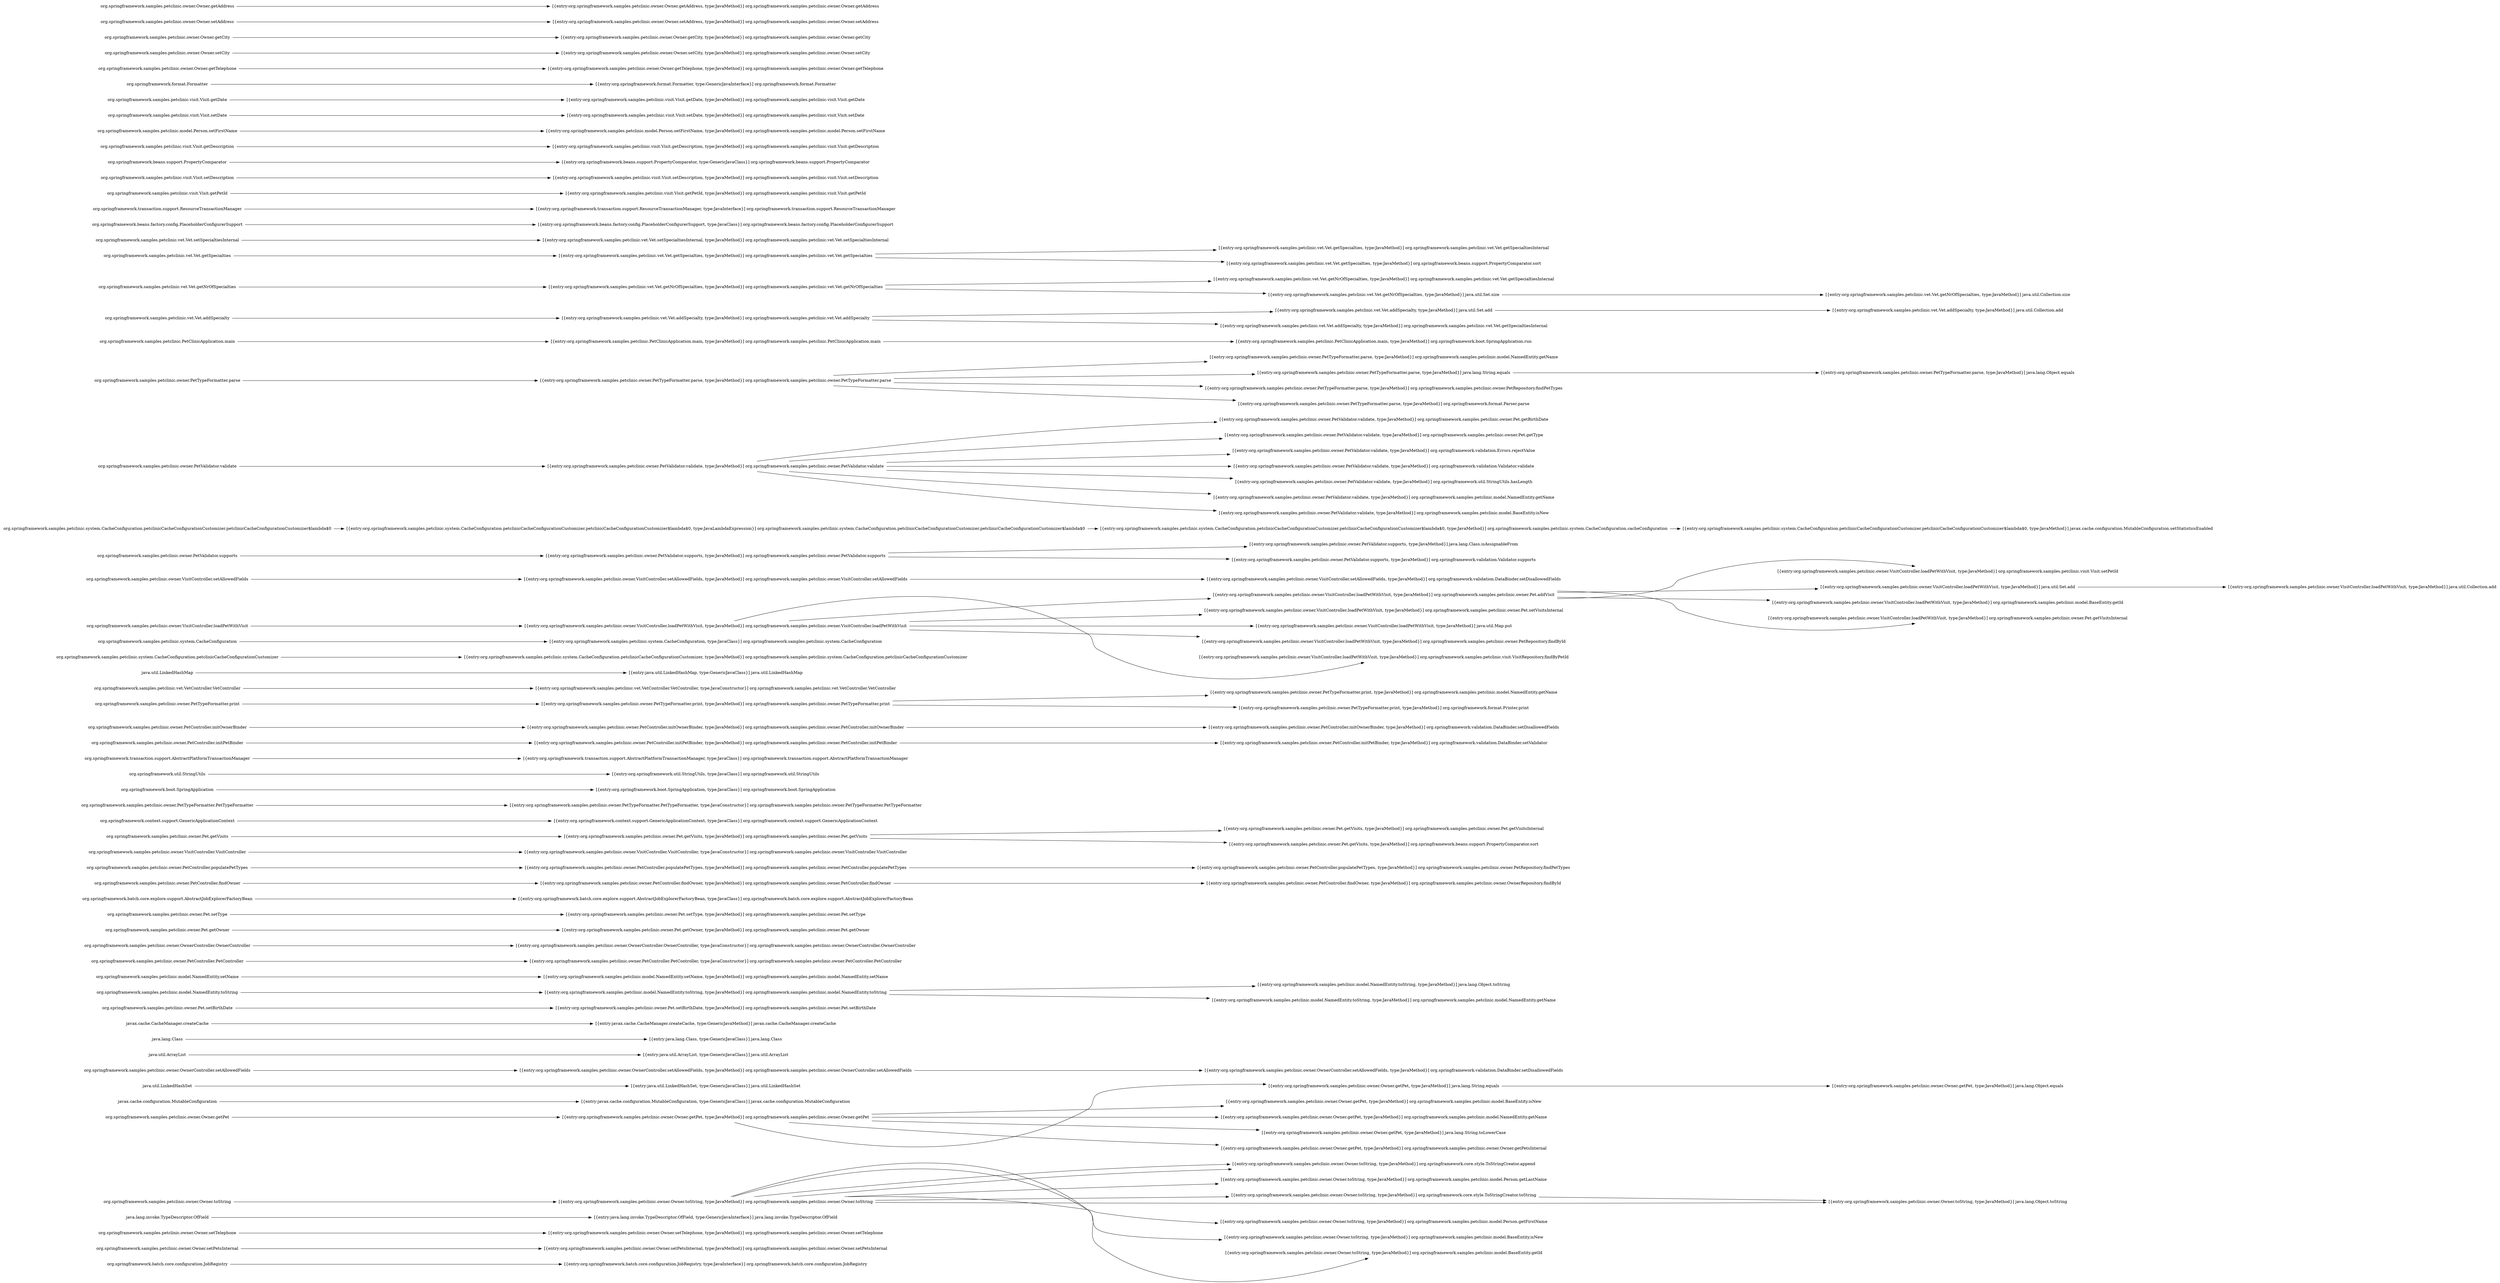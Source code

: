 digraph {
rankdir=LR
node[shape=plaintext]
"org.springframework.batch.core.configuration.JobRegistry" -> "[{entry:org.springframework.batch.core.configuration.JobRegistry, type:JavaInterface}] org.springframework.batch.core.configuration.JobRegistry"
"org.springframework.samples.petclinic.owner.Owner.setPetsInternal" -> "[{entry:org.springframework.samples.petclinic.owner.Owner.setPetsInternal, type:JavaMethod}] org.springframework.samples.petclinic.owner.Owner.setPetsInternal"
"org.springframework.samples.petclinic.owner.Owner.setTelephone" -> "[{entry:org.springframework.samples.petclinic.owner.Owner.setTelephone, type:JavaMethod}] org.springframework.samples.petclinic.owner.Owner.setTelephone"
"java.lang.invoke.TypeDescriptor.OfField" -> "[{entry:java.lang.invoke.TypeDescriptor.OfField, type:GenericJavaInterface}] java.lang.invoke.TypeDescriptor.OfField"
"org.springframework.samples.petclinic.owner.Owner.toString" -> "[{entry:org.springframework.samples.petclinic.owner.Owner.toString, type:JavaMethod}] org.springframework.samples.petclinic.owner.Owner.toString"
"[{entry:org.springframework.samples.petclinic.owner.Owner.toString, type:JavaMethod}] org.springframework.samples.petclinic.owner.Owner.toString" -> "[{entry:org.springframework.samples.petclinic.owner.Owner.toString, type:JavaMethod}] org.springframework.core.style.ToStringCreator.append"
"[{entry:org.springframework.samples.petclinic.owner.Owner.toString, type:JavaMethod}] org.springframework.samples.petclinic.owner.Owner.toString" -> "[{entry:org.springframework.samples.petclinic.owner.Owner.toString, type:JavaMethod}] org.springframework.samples.petclinic.model.Person.getLastName"
"[{entry:org.springframework.samples.petclinic.owner.Owner.toString, type:JavaMethod}] org.springframework.samples.petclinic.owner.Owner.toString" -> "[{entry:org.springframework.samples.petclinic.owner.Owner.toString, type:JavaMethod}] org.springframework.core.style.ToStringCreator.append"
"[{entry:org.springframework.samples.petclinic.owner.Owner.toString, type:JavaMethod}] org.springframework.core.style.ToStringCreator.toString" -> "[{entry:org.springframework.samples.petclinic.owner.Owner.toString, type:JavaMethod}] java.lang.Object.toString"
"[{entry:org.springframework.samples.petclinic.owner.Owner.toString, type:JavaMethod}] org.springframework.samples.petclinic.owner.Owner.toString" -> "[{entry:org.springframework.samples.petclinic.owner.Owner.toString, type:JavaMethod}] org.springframework.samples.petclinic.model.Person.getFirstName"
"[{entry:org.springframework.samples.petclinic.owner.Owner.toString, type:JavaMethod}] org.springframework.samples.petclinic.owner.Owner.toString" -> "[{entry:org.springframework.samples.petclinic.owner.Owner.toString, type:JavaMethod}] java.lang.Object.toString"
"[{entry:org.springframework.samples.petclinic.owner.Owner.toString, type:JavaMethod}] org.springframework.samples.petclinic.owner.Owner.toString" -> "[{entry:org.springframework.samples.petclinic.owner.Owner.toString, type:JavaMethod}] org.springframework.samples.petclinic.model.BaseEntity.isNew"
"[{entry:org.springframework.samples.petclinic.owner.Owner.toString, type:JavaMethod}] org.springframework.samples.petclinic.owner.Owner.toString" -> "[{entry:org.springframework.samples.petclinic.owner.Owner.toString, type:JavaMethod}] org.springframework.core.style.ToStringCreator.toString"
"[{entry:org.springframework.samples.petclinic.owner.Owner.toString, type:JavaMethod}] org.springframework.samples.petclinic.owner.Owner.toString" -> "[{entry:org.springframework.samples.petclinic.owner.Owner.toString, type:JavaMethod}] org.springframework.samples.petclinic.model.BaseEntity.getId"
"org.springframework.samples.petclinic.owner.Owner.getPet" -> "[{entry:org.springframework.samples.petclinic.owner.Owner.getPet, type:JavaMethod}] org.springframework.samples.petclinic.owner.Owner.getPet"
"[{entry:org.springframework.samples.petclinic.owner.Owner.getPet, type:JavaMethod}] java.lang.String.equals" -> "[{entry:org.springframework.samples.petclinic.owner.Owner.getPet, type:JavaMethod}] java.lang.Object.equals"
"[{entry:org.springframework.samples.petclinic.owner.Owner.getPet, type:JavaMethod}] org.springframework.samples.petclinic.owner.Owner.getPet" -> "[{entry:org.springframework.samples.petclinic.owner.Owner.getPet, type:JavaMethod}] org.springframework.samples.petclinic.model.BaseEntity.isNew"
"[{entry:org.springframework.samples.petclinic.owner.Owner.getPet, type:JavaMethod}] org.springframework.samples.petclinic.owner.Owner.getPet" -> "[{entry:org.springframework.samples.petclinic.owner.Owner.getPet, type:JavaMethod}] org.springframework.samples.petclinic.model.NamedEntity.getName"
"[{entry:org.springframework.samples.petclinic.owner.Owner.getPet, type:JavaMethod}] org.springframework.samples.petclinic.owner.Owner.getPet" -> "[{entry:org.springframework.samples.petclinic.owner.Owner.getPet, type:JavaMethod}] java.lang.String.toLowerCase"
"[{entry:org.springframework.samples.petclinic.owner.Owner.getPet, type:JavaMethod}] org.springframework.samples.petclinic.owner.Owner.getPet" -> "[{entry:org.springframework.samples.petclinic.owner.Owner.getPet, type:JavaMethod}] java.lang.String.equals"
"[{entry:org.springframework.samples.petclinic.owner.Owner.getPet, type:JavaMethod}] org.springframework.samples.petclinic.owner.Owner.getPet" -> "[{entry:org.springframework.samples.petclinic.owner.Owner.getPet, type:JavaMethod}] org.springframework.samples.petclinic.owner.Owner.getPetsInternal"
"javax.cache.configuration.MutableConfiguration" -> "[{entry:javax.cache.configuration.MutableConfiguration, type:GenericJavaClass}] javax.cache.configuration.MutableConfiguration"
"java.util.LinkedHashSet" -> "[{entry:java.util.LinkedHashSet, type:GenericJavaClass}] java.util.LinkedHashSet"
"org.springframework.samples.petclinic.owner.OwnerController.setAllowedFields" -> "[{entry:org.springframework.samples.petclinic.owner.OwnerController.setAllowedFields, type:JavaMethod}] org.springframework.samples.petclinic.owner.OwnerController.setAllowedFields"
"[{entry:org.springframework.samples.petclinic.owner.OwnerController.setAllowedFields, type:JavaMethod}] org.springframework.samples.petclinic.owner.OwnerController.setAllowedFields" -> "[{entry:org.springframework.samples.petclinic.owner.OwnerController.setAllowedFields, type:JavaMethod}] org.springframework.validation.DataBinder.setDisallowedFields"
"java.util.ArrayList" -> "[{entry:java.util.ArrayList, type:GenericJavaClass}] java.util.ArrayList"
"java.lang.Class" -> "[{entry:java.lang.Class, type:GenericJavaClass}] java.lang.Class"
"javax.cache.CacheManager.createCache" -> "[{entry:javax.cache.CacheManager.createCache, type:GenericJavaMethod}] javax.cache.CacheManager.createCache"
"org.springframework.samples.petclinic.owner.Pet.setBirthDate" -> "[{entry:org.springframework.samples.petclinic.owner.Pet.setBirthDate, type:JavaMethod}] org.springframework.samples.petclinic.owner.Pet.setBirthDate"
"org.springframework.samples.petclinic.model.NamedEntity.toString" -> "[{entry:org.springframework.samples.petclinic.model.NamedEntity.toString, type:JavaMethod}] org.springframework.samples.petclinic.model.NamedEntity.toString"
"[{entry:org.springframework.samples.petclinic.model.NamedEntity.toString, type:JavaMethod}] org.springframework.samples.petclinic.model.NamedEntity.toString" -> "[{entry:org.springframework.samples.petclinic.model.NamedEntity.toString, type:JavaMethod}] java.lang.Object.toString"
"[{entry:org.springframework.samples.petclinic.model.NamedEntity.toString, type:JavaMethod}] org.springframework.samples.petclinic.model.NamedEntity.toString" -> "[{entry:org.springframework.samples.petclinic.model.NamedEntity.toString, type:JavaMethod}] org.springframework.samples.petclinic.model.NamedEntity.getName"
"org.springframework.samples.petclinic.model.NamedEntity.setName" -> "[{entry:org.springframework.samples.petclinic.model.NamedEntity.setName, type:JavaMethod}] org.springframework.samples.petclinic.model.NamedEntity.setName"
"org.springframework.samples.petclinic.owner.PetController.PetController" -> "[{entry:org.springframework.samples.petclinic.owner.PetController.PetController, type:JavaConstructor}] org.springframework.samples.petclinic.owner.PetController.PetController"
"org.springframework.samples.petclinic.owner.OwnerController.OwnerController" -> "[{entry:org.springframework.samples.petclinic.owner.OwnerController.OwnerController, type:JavaConstructor}] org.springframework.samples.petclinic.owner.OwnerController.OwnerController"
"org.springframework.samples.petclinic.owner.Pet.getOwner" -> "[{entry:org.springframework.samples.petclinic.owner.Pet.getOwner, type:JavaMethod}] org.springframework.samples.petclinic.owner.Pet.getOwner"
"org.springframework.samples.petclinic.owner.Pet.setType" -> "[{entry:org.springframework.samples.petclinic.owner.Pet.setType, type:JavaMethod}] org.springframework.samples.petclinic.owner.Pet.setType"
"org.springframework.batch.core.explore.support.AbstractJobExplorerFactoryBean" -> "[{entry:org.springframework.batch.core.explore.support.AbstractJobExplorerFactoryBean, type:JavaClass}] org.springframework.batch.core.explore.support.AbstractJobExplorerFactoryBean"
"org.springframework.samples.petclinic.owner.PetController.findOwner" -> "[{entry:org.springframework.samples.petclinic.owner.PetController.findOwner, type:JavaMethod}] org.springframework.samples.petclinic.owner.PetController.findOwner"
"[{entry:org.springframework.samples.petclinic.owner.PetController.findOwner, type:JavaMethod}] org.springframework.samples.petclinic.owner.PetController.findOwner" -> "[{entry:org.springframework.samples.petclinic.owner.PetController.findOwner, type:JavaMethod}] org.springframework.samples.petclinic.owner.OwnerRepository.findById"
"org.springframework.samples.petclinic.owner.PetController.populatePetTypes" -> "[{entry:org.springframework.samples.petclinic.owner.PetController.populatePetTypes, type:JavaMethod}] org.springframework.samples.petclinic.owner.PetController.populatePetTypes"
"[{entry:org.springframework.samples.petclinic.owner.PetController.populatePetTypes, type:JavaMethod}] org.springframework.samples.petclinic.owner.PetController.populatePetTypes" -> "[{entry:org.springframework.samples.petclinic.owner.PetController.populatePetTypes, type:JavaMethod}] org.springframework.samples.petclinic.owner.PetRepository.findPetTypes"
"org.springframework.samples.petclinic.owner.VisitController.VisitController" -> "[{entry:org.springframework.samples.petclinic.owner.VisitController.VisitController, type:JavaConstructor}] org.springframework.samples.petclinic.owner.VisitController.VisitController"
"org.springframework.samples.petclinic.owner.Pet.getVisits" -> "[{entry:org.springframework.samples.petclinic.owner.Pet.getVisits, type:JavaMethod}] org.springframework.samples.petclinic.owner.Pet.getVisits"
"[{entry:org.springframework.samples.petclinic.owner.Pet.getVisits, type:JavaMethod}] org.springframework.samples.petclinic.owner.Pet.getVisits" -> "[{entry:org.springframework.samples.petclinic.owner.Pet.getVisits, type:JavaMethod}] org.springframework.samples.petclinic.owner.Pet.getVisitsInternal"
"[{entry:org.springframework.samples.petclinic.owner.Pet.getVisits, type:JavaMethod}] org.springframework.samples.petclinic.owner.Pet.getVisits" -> "[{entry:org.springframework.samples.petclinic.owner.Pet.getVisits, type:JavaMethod}] org.springframework.beans.support.PropertyComparator.sort"
"org.springframework.context.support.GenericApplicationContext" -> "[{entry:org.springframework.context.support.GenericApplicationContext, type:JavaClass}] org.springframework.context.support.GenericApplicationContext"
"org.springframework.samples.petclinic.owner.PetTypeFormatter.PetTypeFormatter" -> "[{entry:org.springframework.samples.petclinic.owner.PetTypeFormatter.PetTypeFormatter, type:JavaConstructor}] org.springframework.samples.petclinic.owner.PetTypeFormatter.PetTypeFormatter"
"org.springframework.boot.SpringApplication" -> "[{entry:org.springframework.boot.SpringApplication, type:JavaClass}] org.springframework.boot.SpringApplication"
"org.springframework.util.StringUtils" -> "[{entry:org.springframework.util.StringUtils, type:JavaClass}] org.springframework.util.StringUtils"
"org.springframework.transaction.support.AbstractPlatformTransactionManager" -> "[{entry:org.springframework.transaction.support.AbstractPlatformTransactionManager, type:JavaClass}] org.springframework.transaction.support.AbstractPlatformTransactionManager"
"org.springframework.samples.petclinic.owner.PetController.initPetBinder" -> "[{entry:org.springframework.samples.petclinic.owner.PetController.initPetBinder, type:JavaMethod}] org.springframework.samples.petclinic.owner.PetController.initPetBinder"
"[{entry:org.springframework.samples.petclinic.owner.PetController.initPetBinder, type:JavaMethod}] org.springframework.samples.petclinic.owner.PetController.initPetBinder" -> "[{entry:org.springframework.samples.petclinic.owner.PetController.initPetBinder, type:JavaMethod}] org.springframework.validation.DataBinder.setValidator"
"org.springframework.samples.petclinic.owner.PetController.initOwnerBinder" -> "[{entry:org.springframework.samples.petclinic.owner.PetController.initOwnerBinder, type:JavaMethod}] org.springframework.samples.petclinic.owner.PetController.initOwnerBinder"
"[{entry:org.springframework.samples.petclinic.owner.PetController.initOwnerBinder, type:JavaMethod}] org.springframework.samples.petclinic.owner.PetController.initOwnerBinder" -> "[{entry:org.springframework.samples.petclinic.owner.PetController.initOwnerBinder, type:JavaMethod}] org.springframework.validation.DataBinder.setDisallowedFields"
"org.springframework.samples.petclinic.owner.PetTypeFormatter.print" -> "[{entry:org.springframework.samples.petclinic.owner.PetTypeFormatter.print, type:JavaMethod}] org.springframework.samples.petclinic.owner.PetTypeFormatter.print"
"[{entry:org.springframework.samples.petclinic.owner.PetTypeFormatter.print, type:JavaMethod}] org.springframework.samples.petclinic.owner.PetTypeFormatter.print" -> "[{entry:org.springframework.samples.petclinic.owner.PetTypeFormatter.print, type:JavaMethod}] org.springframework.samples.petclinic.model.NamedEntity.getName"
"[{entry:org.springframework.samples.petclinic.owner.PetTypeFormatter.print, type:JavaMethod}] org.springframework.samples.petclinic.owner.PetTypeFormatter.print" -> "[{entry:org.springframework.samples.petclinic.owner.PetTypeFormatter.print, type:JavaMethod}] org.springframework.format.Printer.print"
"org.springframework.samples.petclinic.vet.VetController.VetController" -> "[{entry:org.springframework.samples.petclinic.vet.VetController.VetController, type:JavaConstructor}] org.springframework.samples.petclinic.vet.VetController.VetController"
"java.util.LinkedHashMap" -> "[{entry:java.util.LinkedHashMap, type:GenericJavaClass}] java.util.LinkedHashMap"
"org.springframework.samples.petclinic.system.CacheConfiguration.petclinicCacheConfigurationCustomizer" -> "[{entry:org.springframework.samples.petclinic.system.CacheConfiguration.petclinicCacheConfigurationCustomizer, type:JavaMethod}] org.springframework.samples.petclinic.system.CacheConfiguration.petclinicCacheConfigurationCustomizer"
"org.springframework.samples.petclinic.system.CacheConfiguration" -> "[{entry:org.springframework.samples.petclinic.system.CacheConfiguration, type:JavaClass}] org.springframework.samples.petclinic.system.CacheConfiguration"
"org.springframework.samples.petclinic.owner.VisitController.loadPetWithVisit" -> "[{entry:org.springframework.samples.petclinic.owner.VisitController.loadPetWithVisit, type:JavaMethod}] org.springframework.samples.petclinic.owner.VisitController.loadPetWithVisit"
"[{entry:org.springframework.samples.petclinic.owner.VisitController.loadPetWithVisit, type:JavaMethod}] org.springframework.samples.petclinic.owner.Pet.addVisit" -> "[{entry:org.springframework.samples.petclinic.owner.VisitController.loadPetWithVisit, type:JavaMethod}] org.springframework.samples.petclinic.visit.Visit.setPetId"
"[{entry:org.springframework.samples.petclinic.owner.VisitController.loadPetWithVisit, type:JavaMethod}] org.springframework.samples.petclinic.owner.VisitController.loadPetWithVisit" -> "[{entry:org.springframework.samples.petclinic.owner.VisitController.loadPetWithVisit, type:JavaMethod}] org.springframework.samples.petclinic.owner.Pet.addVisit"
"[{entry:org.springframework.samples.petclinic.owner.VisitController.loadPetWithVisit, type:JavaMethod}] java.util.Set.add" -> "[{entry:org.springframework.samples.petclinic.owner.VisitController.loadPetWithVisit, type:JavaMethod}] java.util.Collection.add"
"[{entry:org.springframework.samples.petclinic.owner.VisitController.loadPetWithVisit, type:JavaMethod}] org.springframework.samples.petclinic.owner.Pet.addVisit" -> "[{entry:org.springframework.samples.petclinic.owner.VisitController.loadPetWithVisit, type:JavaMethod}] java.util.Set.add"
"[{entry:org.springframework.samples.petclinic.owner.VisitController.loadPetWithVisit, type:JavaMethod}] org.springframework.samples.petclinic.owner.VisitController.loadPetWithVisit" -> "[{entry:org.springframework.samples.petclinic.owner.VisitController.loadPetWithVisit, type:JavaMethod}] org.springframework.samples.petclinic.owner.Pet.setVisitsInternal"
"[{entry:org.springframework.samples.petclinic.owner.VisitController.loadPetWithVisit, type:JavaMethod}] org.springframework.samples.petclinic.owner.VisitController.loadPetWithVisit" -> "[{entry:org.springframework.samples.petclinic.owner.VisitController.loadPetWithVisit, type:JavaMethod}] java.util.Map.put"
"[{entry:org.springframework.samples.petclinic.owner.VisitController.loadPetWithVisit, type:JavaMethod}] org.springframework.samples.petclinic.owner.Pet.addVisit" -> "[{entry:org.springframework.samples.petclinic.owner.VisitController.loadPetWithVisit, type:JavaMethod}] org.springframework.samples.petclinic.model.BaseEntity.getId"
"[{entry:org.springframework.samples.petclinic.owner.VisitController.loadPetWithVisit, type:JavaMethod}] org.springframework.samples.petclinic.owner.VisitController.loadPetWithVisit" -> "[{entry:org.springframework.samples.petclinic.owner.VisitController.loadPetWithVisit, type:JavaMethod}] org.springframework.samples.petclinic.owner.PetRepository.findById"
"[{entry:org.springframework.samples.petclinic.owner.VisitController.loadPetWithVisit, type:JavaMethod}] org.springframework.samples.petclinic.owner.VisitController.loadPetWithVisit" -> "[{entry:org.springframework.samples.petclinic.owner.VisitController.loadPetWithVisit, type:JavaMethod}] org.springframework.samples.petclinic.visit.VisitRepository.findByPetId"
"[{entry:org.springframework.samples.petclinic.owner.VisitController.loadPetWithVisit, type:JavaMethod}] org.springframework.samples.petclinic.owner.Pet.addVisit" -> "[{entry:org.springframework.samples.petclinic.owner.VisitController.loadPetWithVisit, type:JavaMethod}] org.springframework.samples.petclinic.owner.Pet.getVisitsInternal"
"org.springframework.samples.petclinic.owner.VisitController.setAllowedFields" -> "[{entry:org.springframework.samples.petclinic.owner.VisitController.setAllowedFields, type:JavaMethod}] org.springframework.samples.petclinic.owner.VisitController.setAllowedFields"
"[{entry:org.springframework.samples.petclinic.owner.VisitController.setAllowedFields, type:JavaMethod}] org.springframework.samples.petclinic.owner.VisitController.setAllowedFields" -> "[{entry:org.springframework.samples.petclinic.owner.VisitController.setAllowedFields, type:JavaMethod}] org.springframework.validation.DataBinder.setDisallowedFields"
"org.springframework.samples.petclinic.owner.PetValidator.supports" -> "[{entry:org.springframework.samples.petclinic.owner.PetValidator.supports, type:JavaMethod}] org.springframework.samples.petclinic.owner.PetValidator.supports"
"[{entry:org.springframework.samples.petclinic.owner.PetValidator.supports, type:JavaMethod}] org.springframework.samples.petclinic.owner.PetValidator.supports" -> "[{entry:org.springframework.samples.petclinic.owner.PetValidator.supports, type:JavaMethod}] java.lang.Class.isAssignableFrom"
"[{entry:org.springframework.samples.petclinic.owner.PetValidator.supports, type:JavaMethod}] org.springframework.samples.petclinic.owner.PetValidator.supports" -> "[{entry:org.springframework.samples.petclinic.owner.PetValidator.supports, type:JavaMethod}] org.springframework.validation.Validator.supports"
"org.springframework.samples.petclinic.system.CacheConfiguration.petclinicCacheConfigurationCustomizer.petclinicCacheConfigurationCustomizer$lambda$0" -> "[{entry:org.springframework.samples.petclinic.system.CacheConfiguration.petclinicCacheConfigurationCustomizer.petclinicCacheConfigurationCustomizer$lambda$0, type:JavaLambdaExpression}] org.springframework.samples.petclinic.system.CacheConfiguration.petclinicCacheConfigurationCustomizer.petclinicCacheConfigurationCustomizer$lambda$0"
"[{entry:org.springframework.samples.petclinic.system.CacheConfiguration.petclinicCacheConfigurationCustomizer.petclinicCacheConfigurationCustomizer$lambda$0, type:JavaMethod}] org.springframework.samples.petclinic.system.CacheConfiguration.cacheConfiguration" -> "[{entry:org.springframework.samples.petclinic.system.CacheConfiguration.petclinicCacheConfigurationCustomizer.petclinicCacheConfigurationCustomizer$lambda$0, type:JavaMethod}] javax.cache.configuration.MutableConfiguration.setStatisticsEnabled"
"[{entry:org.springframework.samples.petclinic.system.CacheConfiguration.petclinicCacheConfigurationCustomizer.petclinicCacheConfigurationCustomizer$lambda$0, type:JavaLambdaExpression}] org.springframework.samples.petclinic.system.CacheConfiguration.petclinicCacheConfigurationCustomizer.petclinicCacheConfigurationCustomizer$lambda$0" -> "[{entry:org.springframework.samples.petclinic.system.CacheConfiguration.petclinicCacheConfigurationCustomizer.petclinicCacheConfigurationCustomizer$lambda$0, type:JavaMethod}] org.springframework.samples.petclinic.system.CacheConfiguration.cacheConfiguration"
"org.springframework.samples.petclinic.owner.PetValidator.validate" -> "[{entry:org.springframework.samples.petclinic.owner.PetValidator.validate, type:JavaMethod}] org.springframework.samples.petclinic.owner.PetValidator.validate"
"[{entry:org.springframework.samples.petclinic.owner.PetValidator.validate, type:JavaMethod}] org.springframework.samples.petclinic.owner.PetValidator.validate" -> "[{entry:org.springframework.samples.petclinic.owner.PetValidator.validate, type:JavaMethod}] org.springframework.samples.petclinic.owner.Pet.getBirthDate"
"[{entry:org.springframework.samples.petclinic.owner.PetValidator.validate, type:JavaMethod}] org.springframework.samples.petclinic.owner.PetValidator.validate" -> "[{entry:org.springframework.samples.petclinic.owner.PetValidator.validate, type:JavaMethod}] org.springframework.samples.petclinic.owner.Pet.getType"
"[{entry:org.springframework.samples.petclinic.owner.PetValidator.validate, type:JavaMethod}] org.springframework.samples.petclinic.owner.PetValidator.validate" -> "[{entry:org.springframework.samples.petclinic.owner.PetValidator.validate, type:JavaMethod}] org.springframework.validation.Errors.rejectValue"
"[{entry:org.springframework.samples.petclinic.owner.PetValidator.validate, type:JavaMethod}] org.springframework.samples.petclinic.owner.PetValidator.validate" -> "[{entry:org.springframework.samples.petclinic.owner.PetValidator.validate, type:JavaMethod}] org.springframework.validation.Validator.validate"
"[{entry:org.springframework.samples.petclinic.owner.PetValidator.validate, type:JavaMethod}] org.springframework.samples.petclinic.owner.PetValidator.validate" -> "[{entry:org.springframework.samples.petclinic.owner.PetValidator.validate, type:JavaMethod}] org.springframework.util.StringUtils.hasLength"
"[{entry:org.springframework.samples.petclinic.owner.PetValidator.validate, type:JavaMethod}] org.springframework.samples.petclinic.owner.PetValidator.validate" -> "[{entry:org.springframework.samples.petclinic.owner.PetValidator.validate, type:JavaMethod}] org.springframework.samples.petclinic.model.NamedEntity.getName"
"[{entry:org.springframework.samples.petclinic.owner.PetValidator.validate, type:JavaMethod}] org.springframework.samples.petclinic.owner.PetValidator.validate" -> "[{entry:org.springframework.samples.petclinic.owner.PetValidator.validate, type:JavaMethod}] org.springframework.samples.petclinic.model.BaseEntity.isNew"
"org.springframework.samples.petclinic.owner.PetTypeFormatter.parse" -> "[{entry:org.springframework.samples.petclinic.owner.PetTypeFormatter.parse, type:JavaMethod}] org.springframework.samples.petclinic.owner.PetTypeFormatter.parse"
"[{entry:org.springframework.samples.petclinic.owner.PetTypeFormatter.parse, type:JavaMethod}] org.springframework.samples.petclinic.owner.PetTypeFormatter.parse" -> "[{entry:org.springframework.samples.petclinic.owner.PetTypeFormatter.parse, type:JavaMethod}] org.springframework.samples.petclinic.model.NamedEntity.getName"
"[{entry:org.springframework.samples.petclinic.owner.PetTypeFormatter.parse, type:JavaMethod}] java.lang.String.equals" -> "[{entry:org.springframework.samples.petclinic.owner.PetTypeFormatter.parse, type:JavaMethod}] java.lang.Object.equals"
"[{entry:org.springframework.samples.petclinic.owner.PetTypeFormatter.parse, type:JavaMethod}] org.springframework.samples.petclinic.owner.PetTypeFormatter.parse" -> "[{entry:org.springframework.samples.petclinic.owner.PetTypeFormatter.parse, type:JavaMethod}] org.springframework.samples.petclinic.owner.PetRepository.findPetTypes"
"[{entry:org.springframework.samples.petclinic.owner.PetTypeFormatter.parse, type:JavaMethod}] org.springframework.samples.petclinic.owner.PetTypeFormatter.parse" -> "[{entry:org.springframework.samples.petclinic.owner.PetTypeFormatter.parse, type:JavaMethod}] org.springframework.format.Parser.parse"
"[{entry:org.springframework.samples.petclinic.owner.PetTypeFormatter.parse, type:JavaMethod}] org.springframework.samples.petclinic.owner.PetTypeFormatter.parse" -> "[{entry:org.springframework.samples.petclinic.owner.PetTypeFormatter.parse, type:JavaMethod}] java.lang.String.equals"
"org.springframework.samples.petclinic.PetClinicApplication.main" -> "[{entry:org.springframework.samples.petclinic.PetClinicApplication.main, type:JavaMethod}] org.springframework.samples.petclinic.PetClinicApplication.main"
"[{entry:org.springframework.samples.petclinic.PetClinicApplication.main, type:JavaMethod}] org.springframework.samples.petclinic.PetClinicApplication.main" -> "[{entry:org.springframework.samples.petclinic.PetClinicApplication.main, type:JavaMethod}] org.springframework.boot.SpringApplication.run"
"org.springframework.samples.petclinic.vet.Vet.addSpecialty" -> "[{entry:org.springframework.samples.petclinic.vet.Vet.addSpecialty, type:JavaMethod}] org.springframework.samples.petclinic.vet.Vet.addSpecialty"
"[{entry:org.springframework.samples.petclinic.vet.Vet.addSpecialty, type:JavaMethod}] java.util.Set.add" -> "[{entry:org.springframework.samples.petclinic.vet.Vet.addSpecialty, type:JavaMethod}] java.util.Collection.add"
"[{entry:org.springframework.samples.petclinic.vet.Vet.addSpecialty, type:JavaMethod}] org.springframework.samples.petclinic.vet.Vet.addSpecialty" -> "[{entry:org.springframework.samples.petclinic.vet.Vet.addSpecialty, type:JavaMethod}] org.springframework.samples.petclinic.vet.Vet.getSpecialtiesInternal"
"[{entry:org.springframework.samples.petclinic.vet.Vet.addSpecialty, type:JavaMethod}] org.springframework.samples.petclinic.vet.Vet.addSpecialty" -> "[{entry:org.springframework.samples.petclinic.vet.Vet.addSpecialty, type:JavaMethod}] java.util.Set.add"
"org.springframework.samples.petclinic.vet.Vet.getNrOfSpecialties" -> "[{entry:org.springframework.samples.petclinic.vet.Vet.getNrOfSpecialties, type:JavaMethod}] org.springframework.samples.petclinic.vet.Vet.getNrOfSpecialties"
"[{entry:org.springframework.samples.petclinic.vet.Vet.getNrOfSpecialties, type:JavaMethod}] org.springframework.samples.petclinic.vet.Vet.getNrOfSpecialties" -> "[{entry:org.springframework.samples.petclinic.vet.Vet.getNrOfSpecialties, type:JavaMethod}] org.springframework.samples.petclinic.vet.Vet.getSpecialtiesInternal"
"[{entry:org.springframework.samples.petclinic.vet.Vet.getNrOfSpecialties, type:JavaMethod}] org.springframework.samples.petclinic.vet.Vet.getNrOfSpecialties" -> "[{entry:org.springframework.samples.petclinic.vet.Vet.getNrOfSpecialties, type:JavaMethod}] java.util.Set.size"
"[{entry:org.springframework.samples.petclinic.vet.Vet.getNrOfSpecialties, type:JavaMethod}] java.util.Set.size" -> "[{entry:org.springframework.samples.petclinic.vet.Vet.getNrOfSpecialties, type:JavaMethod}] java.util.Collection.size"
"org.springframework.samples.petclinic.vet.Vet.getSpecialties" -> "[{entry:org.springframework.samples.petclinic.vet.Vet.getSpecialties, type:JavaMethod}] org.springframework.samples.petclinic.vet.Vet.getSpecialties"
"[{entry:org.springframework.samples.petclinic.vet.Vet.getSpecialties, type:JavaMethod}] org.springframework.samples.petclinic.vet.Vet.getSpecialties" -> "[{entry:org.springframework.samples.petclinic.vet.Vet.getSpecialties, type:JavaMethod}] org.springframework.samples.petclinic.vet.Vet.getSpecialtiesInternal"
"[{entry:org.springframework.samples.petclinic.vet.Vet.getSpecialties, type:JavaMethod}] org.springframework.samples.petclinic.vet.Vet.getSpecialties" -> "[{entry:org.springframework.samples.petclinic.vet.Vet.getSpecialties, type:JavaMethod}] org.springframework.beans.support.PropertyComparator.sort"
"org.springframework.samples.petclinic.vet.Vet.setSpecialtiesInternal" -> "[{entry:org.springframework.samples.petclinic.vet.Vet.setSpecialtiesInternal, type:JavaMethod}] org.springframework.samples.petclinic.vet.Vet.setSpecialtiesInternal"
"org.springframework.beans.factory.config.PlaceholderConfigurerSupport" -> "[{entry:org.springframework.beans.factory.config.PlaceholderConfigurerSupport, type:JavaClass}] org.springframework.beans.factory.config.PlaceholderConfigurerSupport"
"org.springframework.transaction.support.ResourceTransactionManager" -> "[{entry:org.springframework.transaction.support.ResourceTransactionManager, type:JavaInterface}] org.springframework.transaction.support.ResourceTransactionManager"
"org.springframework.samples.petclinic.visit.Visit.getPetId" -> "[{entry:org.springframework.samples.petclinic.visit.Visit.getPetId, type:JavaMethod}] org.springframework.samples.petclinic.visit.Visit.getPetId"
"org.springframework.samples.petclinic.visit.Visit.setDescription" -> "[{entry:org.springframework.samples.petclinic.visit.Visit.setDescription, type:JavaMethod}] org.springframework.samples.petclinic.visit.Visit.setDescription"
"org.springframework.beans.support.PropertyComparator" -> "[{entry:org.springframework.beans.support.PropertyComparator, type:GenericJavaClass}] org.springframework.beans.support.PropertyComparator"
"org.springframework.samples.petclinic.visit.Visit.getDescription" -> "[{entry:org.springframework.samples.petclinic.visit.Visit.getDescription, type:JavaMethod}] org.springframework.samples.petclinic.visit.Visit.getDescription"
"org.springframework.samples.petclinic.model.Person.setFirstName" -> "[{entry:org.springframework.samples.petclinic.model.Person.setFirstName, type:JavaMethod}] org.springframework.samples.petclinic.model.Person.setFirstName"
"org.springframework.samples.petclinic.visit.Visit.setDate" -> "[{entry:org.springframework.samples.petclinic.visit.Visit.setDate, type:JavaMethod}] org.springframework.samples.petclinic.visit.Visit.setDate"
"org.springframework.samples.petclinic.visit.Visit.getDate" -> "[{entry:org.springframework.samples.petclinic.visit.Visit.getDate, type:JavaMethod}] org.springframework.samples.petclinic.visit.Visit.getDate"
"org.springframework.format.Formatter" -> "[{entry:org.springframework.format.Formatter, type:GenericJavaInterface}] org.springframework.format.Formatter"
"org.springframework.samples.petclinic.owner.Owner.getTelephone" -> "[{entry:org.springframework.samples.petclinic.owner.Owner.getTelephone, type:JavaMethod}] org.springframework.samples.petclinic.owner.Owner.getTelephone"
"org.springframework.samples.petclinic.owner.Owner.setCity" -> "[{entry:org.springframework.samples.petclinic.owner.Owner.setCity, type:JavaMethod}] org.springframework.samples.petclinic.owner.Owner.setCity"
"org.springframework.samples.petclinic.owner.Owner.getCity" -> "[{entry:org.springframework.samples.petclinic.owner.Owner.getCity, type:JavaMethod}] org.springframework.samples.petclinic.owner.Owner.getCity"
"org.springframework.samples.petclinic.owner.Owner.setAddress" -> "[{entry:org.springframework.samples.petclinic.owner.Owner.setAddress, type:JavaMethod}] org.springframework.samples.petclinic.owner.Owner.setAddress"
"org.springframework.samples.petclinic.owner.Owner.getAddress" -> "[{entry:org.springframework.samples.petclinic.owner.Owner.getAddress, type:JavaMethod}] org.springframework.samples.petclinic.owner.Owner.getAddress"
}
